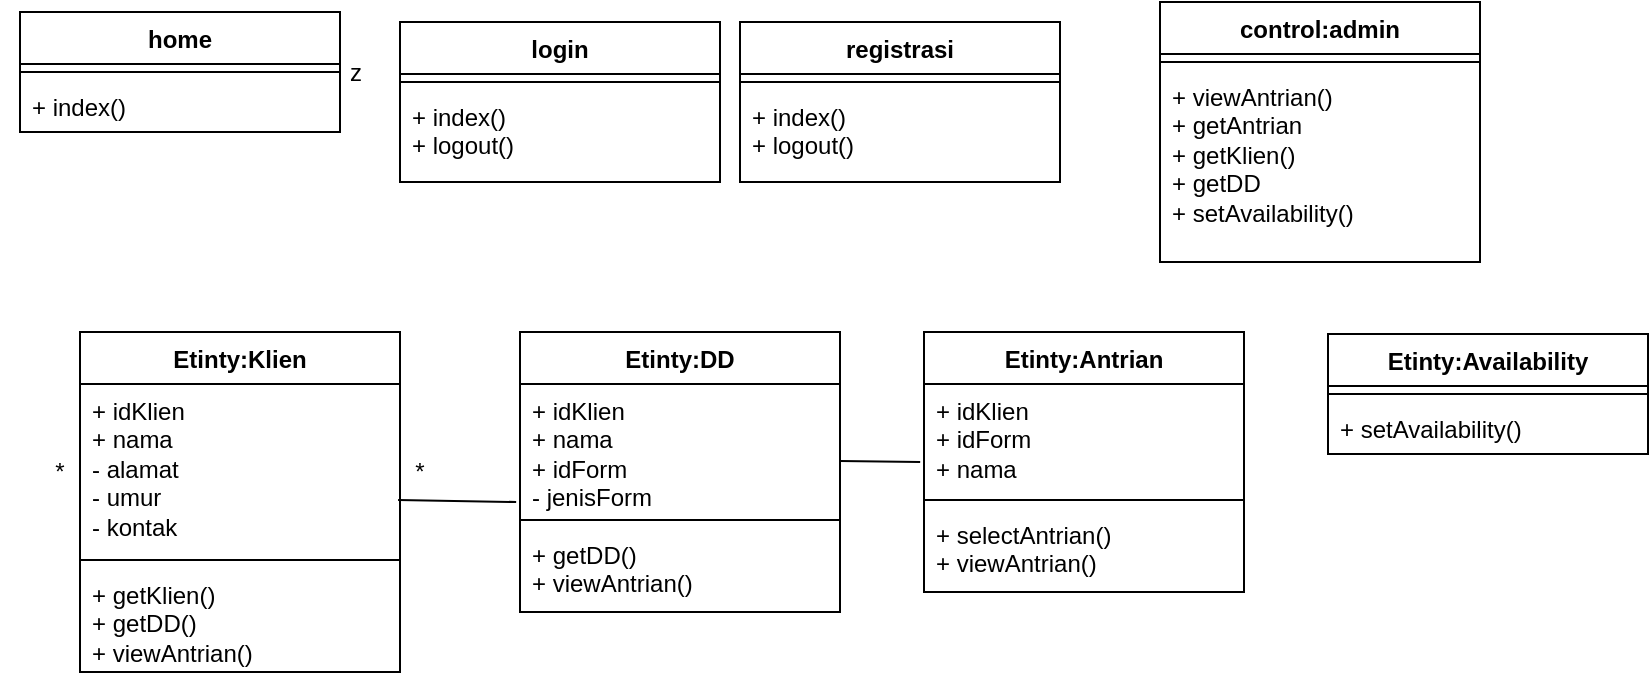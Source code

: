 <mxfile version="24.8.9">
  <diagram name="Page-1" id="KMwcI6bS_wRoA6phkeQ-">
    <mxGraphModel dx="880" dy="468" grid="1" gridSize="10" guides="1" tooltips="1" connect="1" arrows="1" fold="1" page="1" pageScale="1" pageWidth="850" pageHeight="1100" math="0" shadow="0">
      <root>
        <mxCell id="0" />
        <mxCell id="1" parent="0" />
        <mxCell id="JW8OHUgVRJeFFy1cACJR-1" value="Etinty:Klien" style="swimlane;fontStyle=1;align=center;verticalAlign=top;childLayout=stackLayout;horizontal=1;startSize=26;horizontalStack=0;resizeParent=1;resizeParentMax=0;resizeLast=0;collapsible=1;marginBottom=0;whiteSpace=wrap;html=1;" parent="1" vertex="1">
          <mxGeometry x="40" y="190" width="160" height="170" as="geometry">
            <mxRectangle x="100" y="190" width="110" height="30" as="alternateBounds" />
          </mxGeometry>
        </mxCell>
        <mxCell id="JW8OHUgVRJeFFy1cACJR-2" value="+ idKlien&lt;br&gt;+ nama&lt;br&gt;- alamat&lt;br&gt;- umur&lt;br&gt;- kontak" style="text;strokeColor=none;fillColor=none;align=left;verticalAlign=top;spacingLeft=4;spacingRight=4;overflow=hidden;rotatable=0;points=[[0,0.5],[1,0.5]];portConstraint=eastwest;whiteSpace=wrap;html=1;" parent="JW8OHUgVRJeFFy1cACJR-1" vertex="1">
          <mxGeometry y="26" width="160" height="84" as="geometry" />
        </mxCell>
        <mxCell id="JW8OHUgVRJeFFy1cACJR-3" value="" style="line;strokeWidth=1;fillColor=none;align=left;verticalAlign=middle;spacingTop=-1;spacingLeft=3;spacingRight=3;rotatable=0;labelPosition=right;points=[];portConstraint=eastwest;strokeColor=inherit;" parent="JW8OHUgVRJeFFy1cACJR-1" vertex="1">
          <mxGeometry y="110" width="160" height="8" as="geometry" />
        </mxCell>
        <mxCell id="JW8OHUgVRJeFFy1cACJR-4" value="+ getKlien()&lt;br&gt;+ getDD()&lt;br&gt;+ viewAntrian()" style="text;strokeColor=none;fillColor=none;align=left;verticalAlign=top;spacingLeft=4;spacingRight=4;overflow=hidden;rotatable=0;points=[[0,0.5],[1,0.5]];portConstraint=eastwest;whiteSpace=wrap;html=1;" parent="JW8OHUgVRJeFFy1cACJR-1" vertex="1">
          <mxGeometry y="118" width="160" height="52" as="geometry" />
        </mxCell>
        <mxCell id="JW8OHUgVRJeFFy1cACJR-5" value="Etinty:Antrian" style="swimlane;fontStyle=1;align=center;verticalAlign=top;childLayout=stackLayout;horizontal=1;startSize=26;horizontalStack=0;resizeParent=1;resizeParentMax=0;resizeLast=0;collapsible=1;marginBottom=0;whiteSpace=wrap;html=1;" parent="1" vertex="1">
          <mxGeometry x="462" y="190" width="160" height="130" as="geometry" />
        </mxCell>
        <mxCell id="JW8OHUgVRJeFFy1cACJR-6" value="+ idKlien&lt;br&gt;+ idForm&lt;br&gt;+ nama" style="text;strokeColor=none;fillColor=none;align=left;verticalAlign=top;spacingLeft=4;spacingRight=4;overflow=hidden;rotatable=0;points=[[0,0.5],[1,0.5]];portConstraint=eastwest;whiteSpace=wrap;html=1;" parent="JW8OHUgVRJeFFy1cACJR-5" vertex="1">
          <mxGeometry y="26" width="160" height="54" as="geometry" />
        </mxCell>
        <mxCell id="JW8OHUgVRJeFFy1cACJR-7" value="" style="line;strokeWidth=1;fillColor=none;align=left;verticalAlign=middle;spacingTop=-1;spacingLeft=3;spacingRight=3;rotatable=0;labelPosition=right;points=[];portConstraint=eastwest;strokeColor=inherit;" parent="JW8OHUgVRJeFFy1cACJR-5" vertex="1">
          <mxGeometry y="80" width="160" height="8" as="geometry" />
        </mxCell>
        <mxCell id="JW8OHUgVRJeFFy1cACJR-8" value="+ selectAntrian()&lt;br&gt;+ viewAntrian()" style="text;strokeColor=none;fillColor=none;align=left;verticalAlign=top;spacingLeft=4;spacingRight=4;overflow=hidden;rotatable=0;points=[[0,0.5],[1,0.5]];portConstraint=eastwest;whiteSpace=wrap;html=1;" parent="JW8OHUgVRJeFFy1cACJR-5" vertex="1">
          <mxGeometry y="88" width="160" height="42" as="geometry" />
        </mxCell>
        <mxCell id="JW8OHUgVRJeFFy1cACJR-9" value="registrasi" style="swimlane;fontStyle=1;align=center;verticalAlign=top;childLayout=stackLayout;horizontal=1;startSize=26;horizontalStack=0;resizeParent=1;resizeParentMax=0;resizeLast=0;collapsible=1;marginBottom=0;whiteSpace=wrap;html=1;" parent="1" vertex="1">
          <mxGeometry x="370" y="35" width="160" height="80" as="geometry" />
        </mxCell>
        <mxCell id="JW8OHUgVRJeFFy1cACJR-11" value="" style="line;strokeWidth=1;fillColor=none;align=left;verticalAlign=middle;spacingTop=-1;spacingLeft=3;spacingRight=3;rotatable=0;labelPosition=right;points=[];portConstraint=eastwest;strokeColor=inherit;" parent="JW8OHUgVRJeFFy1cACJR-9" vertex="1">
          <mxGeometry y="26" width="160" height="8" as="geometry" />
        </mxCell>
        <mxCell id="JW8OHUgVRJeFFy1cACJR-12" value="+ index()&lt;div&gt;+ logout()&lt;/div&gt;" style="text;strokeColor=none;fillColor=none;align=left;verticalAlign=top;spacingLeft=4;spacingRight=4;overflow=hidden;rotatable=0;points=[[0,0.5],[1,0.5]];portConstraint=eastwest;whiteSpace=wrap;html=1;" parent="JW8OHUgVRJeFFy1cACJR-9" vertex="1">
          <mxGeometry y="34" width="160" height="46" as="geometry" />
        </mxCell>
        <mxCell id="JW8OHUgVRJeFFy1cACJR-13" value="control:admin" style="swimlane;fontStyle=1;align=center;verticalAlign=top;childLayout=stackLayout;horizontal=1;startSize=26;horizontalStack=0;resizeParent=1;resizeParentMax=0;resizeLast=0;collapsible=1;marginBottom=0;whiteSpace=wrap;html=1;" parent="1" vertex="1">
          <mxGeometry x="580" y="25" width="160" height="130" as="geometry" />
        </mxCell>
        <mxCell id="JW8OHUgVRJeFFy1cACJR-14" value="" style="line;strokeWidth=1;fillColor=none;align=left;verticalAlign=middle;spacingTop=-1;spacingLeft=3;spacingRight=3;rotatable=0;labelPosition=right;points=[];portConstraint=eastwest;strokeColor=inherit;" parent="JW8OHUgVRJeFFy1cACJR-13" vertex="1">
          <mxGeometry y="26" width="160" height="8" as="geometry" />
        </mxCell>
        <mxCell id="JW8OHUgVRJeFFy1cACJR-15" value="+ viewAntrian()&lt;br&gt;+ getAntrian&lt;br&gt;+ getKlien()&lt;br&gt;+ getDD&lt;br&gt;+ setAvailability()&lt;br&gt;" style="text;strokeColor=none;fillColor=none;align=left;verticalAlign=top;spacingLeft=4;spacingRight=4;overflow=hidden;rotatable=0;points=[[0,0.5],[1,0.5]];portConstraint=eastwest;whiteSpace=wrap;html=1;" parent="JW8OHUgVRJeFFy1cACJR-13" vertex="1">
          <mxGeometry y="34" width="160" height="96" as="geometry" />
        </mxCell>
        <mxCell id="JW8OHUgVRJeFFy1cACJR-16" value="Etinty:DD" style="swimlane;fontStyle=1;align=center;verticalAlign=top;childLayout=stackLayout;horizontal=1;startSize=26;horizontalStack=0;resizeParent=1;resizeParentMax=0;resizeLast=0;collapsible=1;marginBottom=0;whiteSpace=wrap;html=1;" parent="1" vertex="1">
          <mxGeometry x="260" y="190" width="160" height="140" as="geometry" />
        </mxCell>
        <mxCell id="JW8OHUgVRJeFFy1cACJR-17" value="+ idKlien&lt;br&gt;+ nama&lt;br&gt;+ idForm&lt;br&gt;- jenisForm&lt;br&gt;- waktuMengisiForm" style="text;strokeColor=none;fillColor=none;align=left;verticalAlign=top;spacingLeft=4;spacingRight=4;overflow=hidden;rotatable=0;points=[[0,0.5],[1,0.5]];portConstraint=eastwest;whiteSpace=wrap;html=1;" parent="JW8OHUgVRJeFFy1cACJR-16" vertex="1">
          <mxGeometry y="26" width="160" height="64" as="geometry" />
        </mxCell>
        <mxCell id="JW8OHUgVRJeFFy1cACJR-18" value="" style="line;strokeWidth=1;fillColor=none;align=left;verticalAlign=middle;spacingTop=-1;spacingLeft=3;spacingRight=3;rotatable=0;labelPosition=right;points=[];portConstraint=eastwest;strokeColor=inherit;" parent="JW8OHUgVRJeFFy1cACJR-16" vertex="1">
          <mxGeometry y="90" width="160" height="8" as="geometry" />
        </mxCell>
        <mxCell id="JW8OHUgVRJeFFy1cACJR-19" value="+ getDD()&lt;br&gt;+ viewAntrian()&amp;nbsp;" style="text;strokeColor=none;fillColor=none;align=left;verticalAlign=top;spacingLeft=4;spacingRight=4;overflow=hidden;rotatable=0;points=[[0,0.5],[1,0.5]];portConstraint=eastwest;whiteSpace=wrap;html=1;" parent="JW8OHUgVRJeFFy1cACJR-16" vertex="1">
          <mxGeometry y="98" width="160" height="42" as="geometry" />
        </mxCell>
        <mxCell id="JW8OHUgVRJeFFy1cACJR-20" value="Etinty:Availability" style="swimlane;fontStyle=1;align=center;verticalAlign=top;childLayout=stackLayout;horizontal=1;startSize=26;horizontalStack=0;resizeParent=1;resizeParentMax=0;resizeLast=0;collapsible=1;marginBottom=0;whiteSpace=wrap;html=1;" parent="1" vertex="1">
          <mxGeometry x="664" y="191" width="160" height="60" as="geometry" />
        </mxCell>
        <mxCell id="JW8OHUgVRJeFFy1cACJR-22" value="" style="line;strokeWidth=1;fillColor=none;align=left;verticalAlign=middle;spacingTop=-1;spacingLeft=3;spacingRight=3;rotatable=0;labelPosition=right;points=[];portConstraint=eastwest;strokeColor=inherit;" parent="JW8OHUgVRJeFFy1cACJR-20" vertex="1">
          <mxGeometry y="26" width="160" height="8" as="geometry" />
        </mxCell>
        <mxCell id="JW8OHUgVRJeFFy1cACJR-23" value="+ setAvailability()" style="text;strokeColor=none;fillColor=none;align=left;verticalAlign=top;spacingLeft=4;spacingRight=4;overflow=hidden;rotatable=0;points=[[0,0.5],[1,0.5]];portConstraint=eastwest;whiteSpace=wrap;html=1;" parent="JW8OHUgVRJeFFy1cACJR-20" vertex="1">
          <mxGeometry y="34" width="160" height="26" as="geometry" />
        </mxCell>
        <mxCell id="i3VzfphMCQXfi6lSR8sE-1" value="" style="endArrow=none;html=1;rounded=0;entryX=0.994;entryY=0.69;entryDx=0;entryDy=0;entryPerimeter=0;exitX=-0.012;exitY=0.922;exitDx=0;exitDy=0;exitPerimeter=0;" parent="1" source="JW8OHUgVRJeFFy1cACJR-17" target="JW8OHUgVRJeFFy1cACJR-2" edge="1">
          <mxGeometry width="50" height="50" relative="1" as="geometry">
            <mxPoint x="400" y="260" as="sourcePoint" />
            <mxPoint x="450" y="210" as="targetPoint" />
          </mxGeometry>
        </mxCell>
        <mxCell id="i3VzfphMCQXfi6lSR8sE-2" value="" style="endArrow=none;html=1;rounded=0;entryX=0.994;entryY=0.69;entryDx=0;entryDy=0;entryPerimeter=0;exitX=-0.012;exitY=0.722;exitDx=0;exitDy=0;exitPerimeter=0;" parent="1" source="JW8OHUgVRJeFFy1cACJR-6" edge="1">
          <mxGeometry width="50" height="50" relative="1" as="geometry">
            <mxPoint x="479" y="255.5" as="sourcePoint" />
            <mxPoint x="420" y="254.5" as="targetPoint" />
          </mxGeometry>
        </mxCell>
        <mxCell id="i3VzfphMCQXfi6lSR8sE-3" value="*" style="text;html=1;strokeColor=none;fillColor=none;align=center;verticalAlign=middle;whiteSpace=wrap;rounded=0;" parent="1" vertex="1">
          <mxGeometry x="180" y="245" width="60" height="30" as="geometry" />
        </mxCell>
        <mxCell id="i3VzfphMCQXfi6lSR8sE-4" value="*" style="text;html=1;strokeColor=none;fillColor=none;align=center;verticalAlign=middle;whiteSpace=wrap;rounded=0;" parent="1" vertex="1">
          <mxGeometry y="245" width="60" height="30" as="geometry" />
        </mxCell>
        <mxCell id="1QGbozXHraVmk9afBFof-1" value="home" style="swimlane;fontStyle=1;align=center;verticalAlign=top;childLayout=stackLayout;horizontal=1;startSize=26;horizontalStack=0;resizeParent=1;resizeParentMax=0;resizeLast=0;collapsible=1;marginBottom=0;whiteSpace=wrap;html=1;" vertex="1" parent="1">
          <mxGeometry x="10" y="30" width="160" height="60" as="geometry" />
        </mxCell>
        <mxCell id="1QGbozXHraVmk9afBFof-2" value="z" style="line;strokeWidth=1;fillColor=none;align=left;verticalAlign=middle;spacingTop=-1;spacingLeft=3;spacingRight=3;rotatable=0;labelPosition=right;points=[];portConstraint=eastwest;strokeColor=inherit;" vertex="1" parent="1QGbozXHraVmk9afBFof-1">
          <mxGeometry y="26" width="160" height="8" as="geometry" />
        </mxCell>
        <mxCell id="1QGbozXHraVmk9afBFof-3" value="+ index()" style="text;strokeColor=none;fillColor=none;align=left;verticalAlign=top;spacingLeft=4;spacingRight=4;overflow=hidden;rotatable=0;points=[[0,0.5],[1,0.5]];portConstraint=eastwest;whiteSpace=wrap;html=1;" vertex="1" parent="1QGbozXHraVmk9afBFof-1">
          <mxGeometry y="34" width="160" height="26" as="geometry" />
        </mxCell>
        <mxCell id="1QGbozXHraVmk9afBFof-5" value="login" style="swimlane;fontStyle=1;align=center;verticalAlign=top;childLayout=stackLayout;horizontal=1;startSize=26;horizontalStack=0;resizeParent=1;resizeParentMax=0;resizeLast=0;collapsible=1;marginBottom=0;whiteSpace=wrap;html=1;" vertex="1" parent="1">
          <mxGeometry x="200" y="35" width="160" height="80" as="geometry" />
        </mxCell>
        <mxCell id="1QGbozXHraVmk9afBFof-6" value="" style="line;strokeWidth=1;fillColor=none;align=left;verticalAlign=middle;spacingTop=-1;spacingLeft=3;spacingRight=3;rotatable=0;labelPosition=right;points=[];portConstraint=eastwest;strokeColor=inherit;" vertex="1" parent="1QGbozXHraVmk9afBFof-5">
          <mxGeometry y="26" width="160" height="8" as="geometry" />
        </mxCell>
        <mxCell id="1QGbozXHraVmk9afBFof-7" value="+ index()&lt;div&gt;+ logout()&lt;/div&gt;" style="text;strokeColor=none;fillColor=none;align=left;verticalAlign=top;spacingLeft=4;spacingRight=4;overflow=hidden;rotatable=0;points=[[0,0.5],[1,0.5]];portConstraint=eastwest;whiteSpace=wrap;html=1;" vertex="1" parent="1QGbozXHraVmk9afBFof-5">
          <mxGeometry y="34" width="160" height="46" as="geometry" />
        </mxCell>
      </root>
    </mxGraphModel>
  </diagram>
</mxfile>
